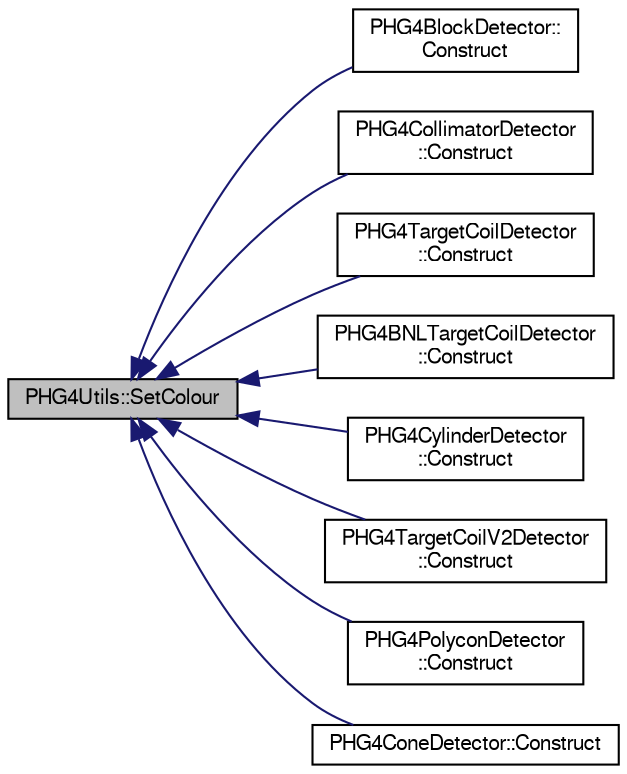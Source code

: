 digraph "PHG4Utils::SetColour"
{
  bgcolor="transparent";
  edge [fontname="FreeSans",fontsize="10",labelfontname="FreeSans",labelfontsize="10"];
  node [fontname="FreeSans",fontsize="10",shape=record];
  rankdir="LR";
  Node1 [label="PHG4Utils::SetColour",height=0.2,width=0.4,color="black", fillcolor="grey75", style="filled" fontcolor="black"];
  Node1 -> Node2 [dir="back",color="midnightblue",fontsize="10",style="solid",fontname="FreeSans"];
  Node2 [label="PHG4BlockDetector::\lConstruct",height=0.2,width=0.4,color="black",URL="$dc/d36/classPHG4BlockDetector.html#aaca6af5fccde9dcfdc03ff3033569db2",tooltip="construct "];
  Node1 -> Node3 [dir="back",color="midnightblue",fontsize="10",style="solid",fontname="FreeSans"];
  Node3 [label="PHG4CollimatorDetector\l::Construct",height=0.2,width=0.4,color="black",URL="$d8/d44/classPHG4CollimatorDetector.html#a870097d3b8391e28d314cca30a4eabe6",tooltip="construct "];
  Node1 -> Node4 [dir="back",color="midnightblue",fontsize="10",style="solid",fontname="FreeSans"];
  Node4 [label="PHG4TargetCoilDetector\l::Construct",height=0.2,width=0.4,color="black",URL="$df/dec/classPHG4TargetCoilDetector.html#a98aec1b4b1c7927bed92574f0ef85f76",tooltip="construct "];
  Node1 -> Node5 [dir="back",color="midnightblue",fontsize="10",style="solid",fontname="FreeSans"];
  Node5 [label="PHG4BNLTargetCoilDetector\l::Construct",height=0.2,width=0.4,color="black",URL="$d7/d21/classPHG4BNLTargetCoilDetector.html#a16c32900d2a48f11dc455765404f20a0",tooltip="construct "];
  Node1 -> Node6 [dir="back",color="midnightblue",fontsize="10",style="solid",fontname="FreeSans"];
  Node6 [label="PHG4CylinderDetector\l::Construct",height=0.2,width=0.4,color="black",URL="$d3/d95/classPHG4CylinderDetector.html#a6fa5431545a727e69c380d93d141357f",tooltip="construct "];
  Node1 -> Node7 [dir="back",color="midnightblue",fontsize="10",style="solid",fontname="FreeSans"];
  Node7 [label="PHG4TargetCoilV2Detector\l::Construct",height=0.2,width=0.4,color="black",URL="$d0/d00/classPHG4TargetCoilV2Detector.html#ae28a3e7c09d003ef2d7e85ad3ddf8769",tooltip="construct "];
  Node1 -> Node8 [dir="back",color="midnightblue",fontsize="10",style="solid",fontname="FreeSans"];
  Node8 [label="PHG4PolyconDetector\l::Construct",height=0.2,width=0.4,color="black",URL="$d8/db8/classPHG4PolyconDetector.html#a78253ae45c0a5aadaa7120e7178ccca1",tooltip="construct "];
  Node1 -> Node9 [dir="back",color="midnightblue",fontsize="10",style="solid",fontname="FreeSans"];
  Node9 [label="PHG4ConeDetector::Construct",height=0.2,width=0.4,color="black",URL="$d6/d41/classPHG4ConeDetector.html#ae9950a3dc1632d3d824267316ffc055e",tooltip="construct "];
}
